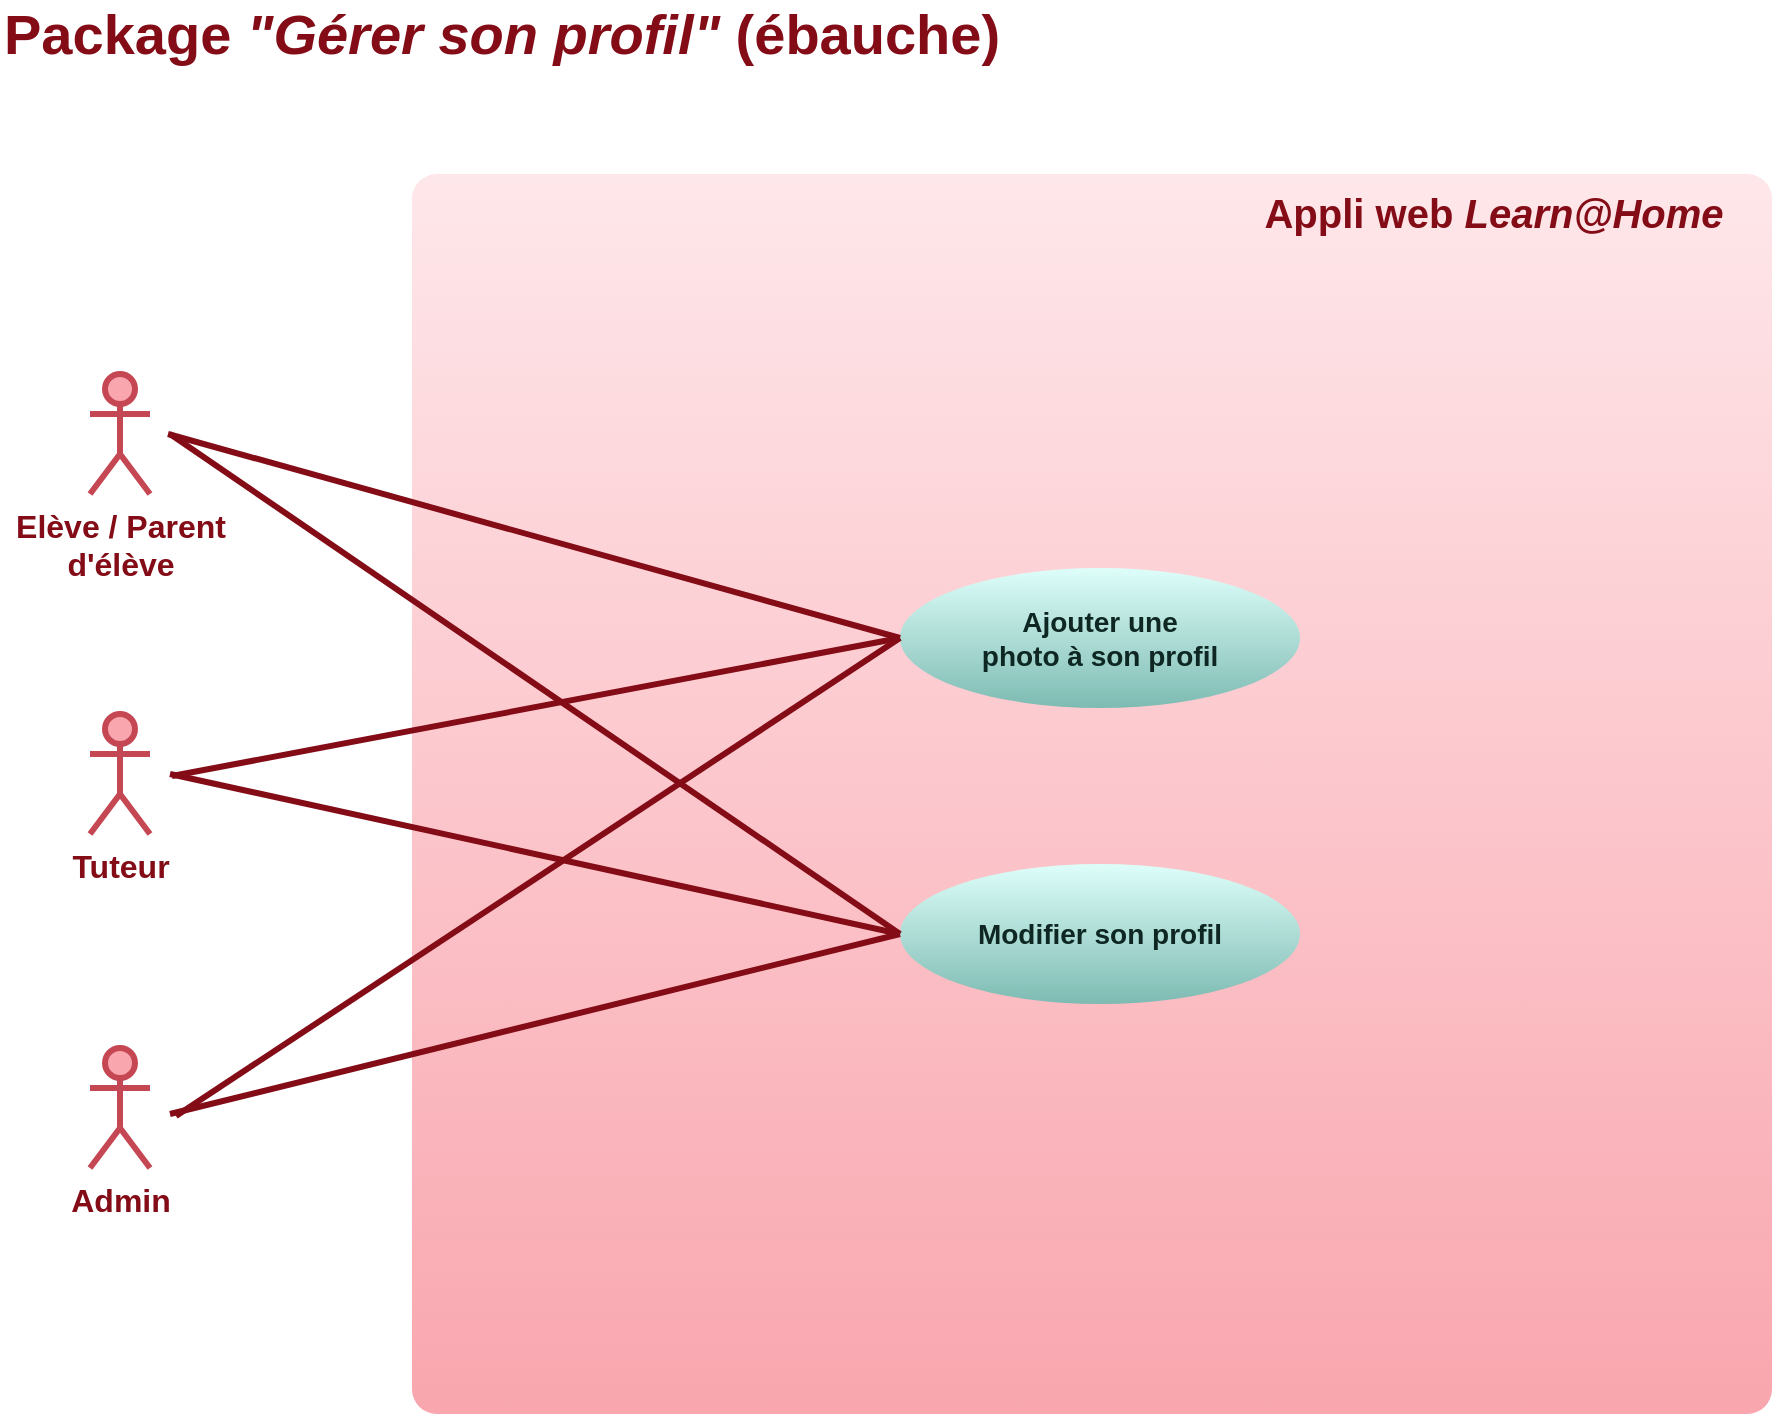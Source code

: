 <mxfile>
    <diagram id="AmlEpA3_1aYCrx1T0YUR" name="Page-1">
        <mxGraphModel dx="1047" dy="718" grid="0" gridSize="10" guides="1" tooltips="1" connect="1" arrows="1" fold="1" page="1" pageScale="1" pageWidth="1169" pageHeight="827" background="#ffffff" math="0" shadow="0">
            <root>
                <mxCell id="0"/>
                <mxCell id="1" parent="0"/>
                <mxCell id="2" value="&lt;font style=&quot;font-size: 16px&quot;&gt;Elève / Parent &lt;br&gt;d'élève&lt;/font&gt;" style="shape=umlActor;verticalLabelPosition=bottom;verticalAlign=top;html=1;strokeWidth=3;strokeColor=#C64754;fillColor=#f9a6ae;fontColor=#830C17;fontStyle=1" parent="1" vertex="1">
                    <mxGeometry x="80" y="240" width="30" height="60" as="geometry"/>
                </mxCell>
                <mxCell id="9" value="&lt;font size=&quot;1&quot; color=&quot;#830c17&quot;&gt;&lt;b style=&quot;font-size: 28px&quot;&gt;Package &lt;i&gt;&quot;Gérer son profil&quot;&lt;/i&gt; (ébauche)&lt;/b&gt;&lt;/font&gt;" style="text;html=1;strokeColor=none;fillColor=none;align=left;verticalAlign=middle;whiteSpace=wrap;rounded=0;fontColor=#660000;" parent="1" vertex="1">
                    <mxGeometry x="35" y="60" width="502" height="20" as="geometry"/>
                </mxCell>
                <mxCell id="10" value="" style="rounded=1;whiteSpace=wrap;html=1;fontColor=#660000;strokeWidth=3;strokeColor=none;fillColor=#F9A6AE;gradientColor=#fee7ea;gradientDirection=north;arcSize=2;" parent="1" vertex="1">
                    <mxGeometry x="241" y="140" width="680" height="620" as="geometry"/>
                </mxCell>
                <mxCell id="11" value="&lt;font style=&quot;font-size: 16px&quot;&gt;Admin&lt;/font&gt;" style="shape=umlActor;verticalLabelPosition=bottom;verticalAlign=top;html=1;strokeWidth=3;strokeColor=#C64754;fillColor=#f9a6ae;fontColor=#830C17;fontStyle=1" parent="1" vertex="1">
                    <mxGeometry x="80" y="577" width="30" height="60" as="geometry"/>
                </mxCell>
                <mxCell id="12" value="&lt;font style=&quot;font-size: 16px&quot;&gt;Tuteur&lt;br&gt;&lt;/font&gt;" style="shape=umlActor;verticalLabelPosition=bottom;verticalAlign=top;html=1;strokeWidth=3;strokeColor=#C64754;fillColor=#f9a6ae;fontColor=#830C17;fontStyle=1" parent="1" vertex="1">
                    <mxGeometry x="80" y="410" width="30" height="60" as="geometry"/>
                </mxCell>
                <mxCell id="13" value="&lt;font color=&quot;#830c17&quot;&gt;&lt;span style=&quot;font-size: 20px&quot;&gt;&lt;b&gt;Appli web&lt;i&gt; Learn@Home&lt;/i&gt;&lt;/b&gt;&lt;/span&gt;&lt;/font&gt;" style="text;html=1;strokeColor=none;fillColor=none;align=center;verticalAlign=middle;whiteSpace=wrap;rounded=0;fontColor=#660000;" parent="1" vertex="1">
                    <mxGeometry x="657" y="149" width="250" height="20" as="geometry"/>
                </mxCell>
                <mxCell id="19" value="&lt;font&gt;&lt;b&gt;&lt;font style=&quot;font-size: 14px&quot;&gt;Modifier son profil&lt;/font&gt;&lt;br&gt;&lt;/b&gt;&lt;/font&gt;" style="ellipse;whiteSpace=wrap;html=1;rounded=1;strokeWidth=3;fontColor=#0e2723;strokeColor=none;fillColor=#defefa;gradientColor=#7dbbb2;" parent="1" vertex="1">
                    <mxGeometry x="485" y="485" width="200" height="70" as="geometry"/>
                </mxCell>
                <mxCell id="31" value="" style="endArrow=none;html=1;fontColor=#0e2723;strokeWidth=3;strokeColor=#830C17;exitX=0;exitY=0.5;exitDx=0;exitDy=0;" parent="1" source="19" edge="1">
                    <mxGeometry width="50" height="50" relative="1" as="geometry">
                        <mxPoint x="338.5" y="292" as="sourcePoint"/>
                        <mxPoint x="120" y="270" as="targetPoint"/>
                    </mxGeometry>
                </mxCell>
                <mxCell id="34" value="" style="endArrow=none;html=1;fontColor=#0e2723;strokeWidth=3;strokeColor=#830C17;exitX=0;exitY=0.5;exitDx=0;exitDy=0;" parent="1" source="19" edge="1">
                    <mxGeometry width="50" height="50" relative="1" as="geometry">
                        <mxPoint x="338.5" y="292" as="sourcePoint"/>
                        <mxPoint x="120" y="440" as="targetPoint"/>
                    </mxGeometry>
                </mxCell>
                <mxCell id="36" value="" style="endArrow=none;html=1;fontColor=#0e2723;strokeWidth=3;strokeColor=#830C17;exitX=0;exitY=0.5;exitDx=0;exitDy=0;" parent="1" source="19" edge="1">
                    <mxGeometry width="50" height="50" relative="1" as="geometry">
                        <mxPoint x="318.5" y="272" as="sourcePoint"/>
                        <mxPoint x="120" y="610" as="targetPoint"/>
                    </mxGeometry>
                </mxCell>
                <mxCell id="37" value="&lt;font style=&quot;font-size: 14px&quot;&gt;&lt;b&gt;Ajouter une &lt;br&gt;photo à son profil&lt;br&gt;&lt;/b&gt;&lt;/font&gt;" style="ellipse;whiteSpace=wrap;html=1;rounded=1;strokeWidth=3;fontColor=#0e2723;strokeColor=none;fillColor=#defefa;gradientColor=#7dbbb2;" vertex="1" parent="1">
                    <mxGeometry x="485" y="337" width="200" height="70" as="geometry"/>
                </mxCell>
                <mxCell id="38" value="" style="endArrow=none;html=1;fontColor=#0e2723;strokeWidth=3;strokeColor=#830C17;exitX=0;exitY=0.5;exitDx=0;exitDy=0;" edge="1" parent="1" source="37">
                    <mxGeometry width="50" height="50" relative="1" as="geometry">
                        <mxPoint x="495" y="530" as="sourcePoint"/>
                        <mxPoint x="119" y="270" as="targetPoint"/>
                    </mxGeometry>
                </mxCell>
                <mxCell id="39" value="" style="endArrow=none;html=1;fontColor=#0e2723;strokeWidth=3;strokeColor=#830C17;exitX=0;exitY=0.5;exitDx=0;exitDy=0;" edge="1" parent="1" source="37">
                    <mxGeometry width="50" height="50" relative="1" as="geometry">
                        <mxPoint x="495" y="382" as="sourcePoint"/>
                        <mxPoint x="121" y="441" as="targetPoint"/>
                    </mxGeometry>
                </mxCell>
                <mxCell id="40" value="" style="endArrow=none;html=1;fontColor=#0e2723;strokeWidth=3;strokeColor=#830C17;exitX=0;exitY=0.5;exitDx=0;exitDy=0;" edge="1" parent="1" source="37">
                    <mxGeometry width="50" height="50" relative="1" as="geometry">
                        <mxPoint x="495" y="382" as="sourcePoint"/>
                        <mxPoint x="123" y="611" as="targetPoint"/>
                    </mxGeometry>
                </mxCell>
            </root>
        </mxGraphModel>
    </diagram>
</mxfile>